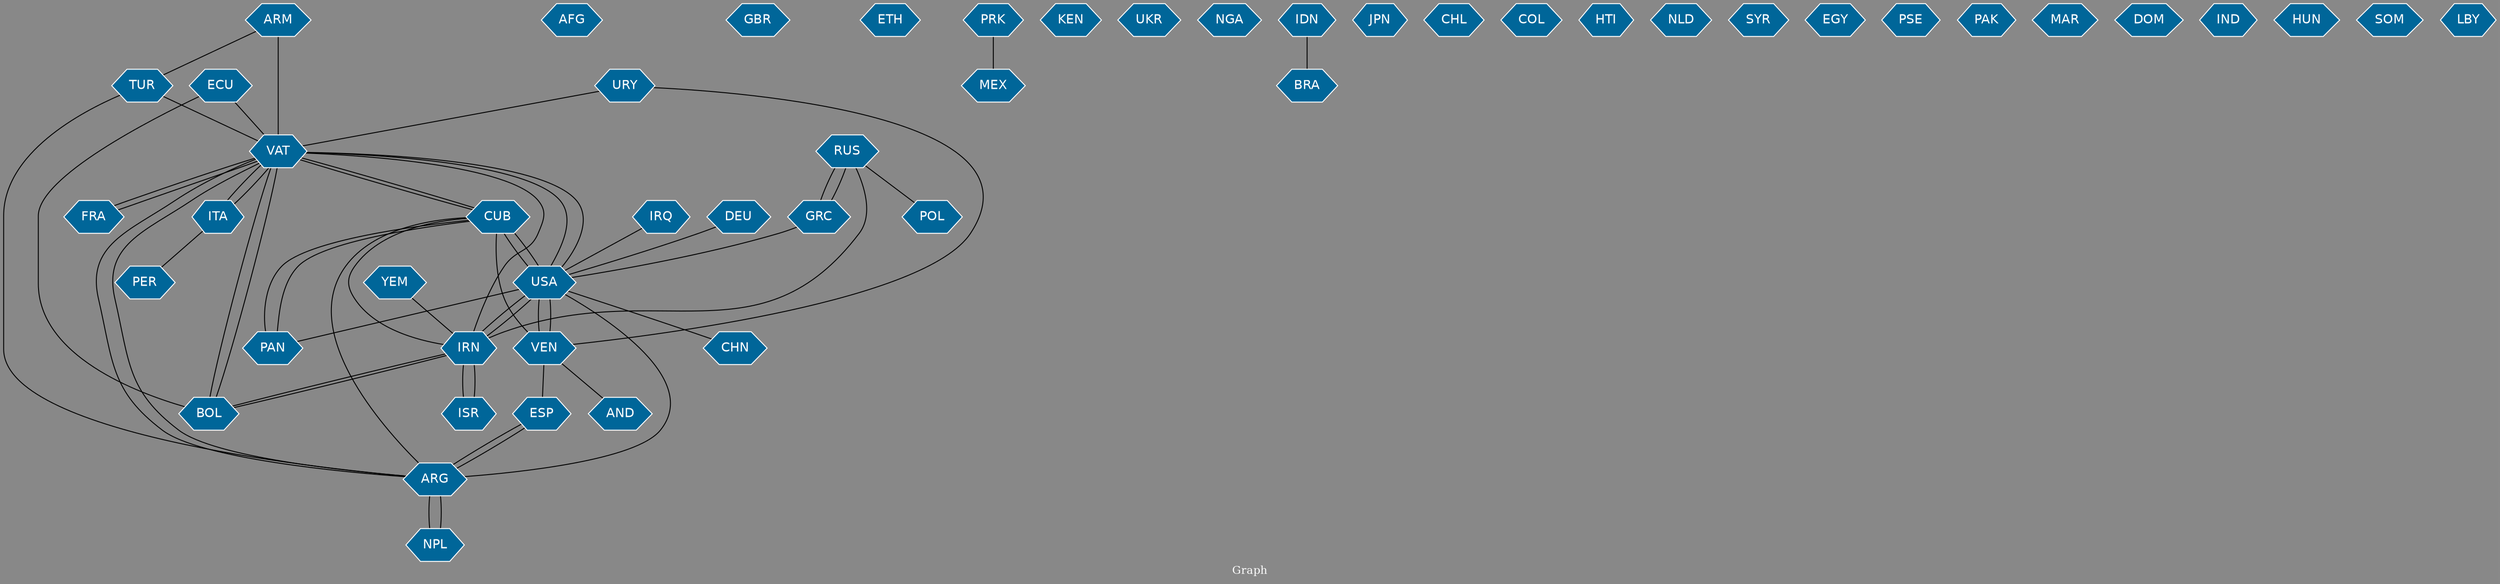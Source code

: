 // Countries together in item graph
graph {
	graph [bgcolor="#888888" fontcolor=white fontsize=12 label="Graph" outputorder=edgesfirst overlap=prism]
	node [color=white fillcolor="#006699" fontcolor=white fontname=Helvetica shape=hexagon style=filled]
	edge [arrowhead=open color=black fontcolor=white fontname=Courier fontsize=12]
		VAT [label=VAT]
		CUB [label=CUB]
		USA [label=USA]
		YEM [label=YEM]
		IRN [label=IRN]
		VEN [label=VEN]
		ARG [label=ARG]
		NPL [label=NPL]
		IRQ [label=IRQ]
		ESP [label=ESP]
		AFG [label=AFG]
		GBR [label=GBR]
		ETH [label=ETH]
		TUR [label=TUR]
		MEX [label=MEX]
		ISR [label=ISR]
		BOL [label=BOL]
		FRA [label=FRA]
		ITA [label=ITA]
		PRK [label=PRK]
		KEN [label=KEN]
		UKR [label=UKR]
		CHN [label=CHN]
		RUS [label=RUS]
		NGA [label=NGA]
		BRA [label=BRA]
		PER [label=PER]
		JPN [label=JPN]
		PAN [label=PAN]
		CHL [label=CHL]
		COL [label=COL]
		AND [label=AND]
		GRC [label=GRC]
		HTI [label=HTI]
		NLD [label=NLD]
		SYR [label=SYR]
		ECU [label=ECU]
		EGY [label=EGY]
		PSE [label=PSE]
		ARM [label=ARM]
		PAK [label=PAK]
		POL [label=POL]
		MAR [label=MAR]
		DOM [label=DOM]
		URY [label=URY]
		IND [label=IND]
		HUN [label=HUN]
		SOM [label=SOM]
		DEU [label=DEU]
		IDN [label=IDN]
		LBY [label=LBY]
			GRC -- USA [weight=1]
			GRC -- RUS [weight=1]
			CUB -- ARG [weight=1]
			BOL -- IRN [weight=1]
			NPL -- ARG [weight=1]
			VAT -- BOL [weight=1]
			IRN -- USA [weight=4]
			VAT -- ARG [weight=1]
			VAT -- IRN [weight=1]
			CUB -- PAN [weight=1]
			TUR -- ARG [weight=1]
			ARG -- USA [weight=1]
			IRQ -- USA [weight=1]
			ESP -- ARG [weight=2]
			VAT -- USA [weight=3]
			PAN -- CUB [weight=1]
			FRA -- VAT [weight=1]
			ARM -- TUR [weight=1]
			URY -- VAT [weight=1]
			YEM -- IRN [weight=2]
			VEN -- USA [weight=4]
			ITA -- PER [weight=1]
			ARG -- ESP [weight=1]
			IRN -- CUB [weight=1]
			ARG -- VAT [weight=1]
			TUR -- VAT [weight=1]
			VAT -- ITA [weight=1]
			RUS -- POL [weight=1]
			ITA -- VAT [weight=1]
			ISR -- IRN [weight=1]
			USA -- CUB [weight=13]
			USA -- PAN [weight=3]
			CUB -- VAT [weight=3]
			IRN -- ISR [weight=3]
			USA -- VEN [weight=5]
			ARG -- NPL [weight=5]
			CUB -- USA [weight=15]
			USA -- VAT [weight=1]
			RUS -- IRN [weight=1]
			ECU -- BOL [weight=1]
			PRK -- MEX [weight=1]
			USA -- CHN [weight=1]
			IRN -- BOL [weight=1]
			VEN -- AND [weight=1]
			DEU -- USA [weight=1]
			VAT -- CUB [weight=1]
			VEN -- ESP [weight=4]
			ARM -- VAT [weight=4]
			IDN -- BRA [weight=1]
			VAT -- FRA [weight=2]
			BOL -- VAT [weight=1]
			URY -- VEN [weight=1]
			USA -- IRN [weight=4]
			RUS -- GRC [weight=1]
			ECU -- VAT [weight=1]
			CUB -- VEN [weight=1]
}